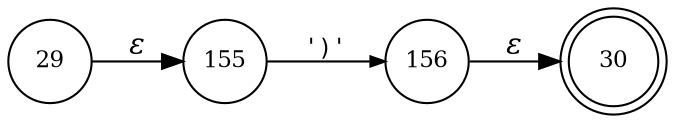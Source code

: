digraph ATN {
rankdir=LR;
s30[fontsize=11, label="30", shape=doublecircle, fixedsize=true, width=.6];
s155[fontsize=11,label="155", shape=circle, fixedsize=true, width=.55, peripheries=1];
s156[fontsize=11,label="156", shape=circle, fixedsize=true, width=.55, peripheries=1];
s29[fontsize=11,label="29", shape=circle, fixedsize=true, width=.55, peripheries=1];
s29 -> s155 [fontname="Times-Italic", label="&epsilon;"];
s155 -> s156 [fontsize=11, fontname="Courier", arrowsize=.7, label = "')'", arrowhead = normal];
s156 -> s30 [fontname="Times-Italic", label="&epsilon;"];
}